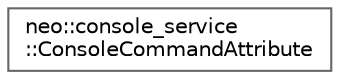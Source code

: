 digraph "Graphical Class Hierarchy"
{
 // LATEX_PDF_SIZE
  bgcolor="transparent";
  edge [fontname=Helvetica,fontsize=10,labelfontname=Helvetica,labelfontsize=10];
  node [fontname=Helvetica,fontsize=10,shape=box,height=0.2,width=0.4];
  rankdir="LR";
  Node0 [id="Node000000",label="neo::console_service\l::ConsoleCommandAttribute",height=0.2,width=0.4,color="grey40", fillcolor="white", style="filled",URL="$classneo_1_1console__service_1_1_console_command_attribute.html",tooltip="Attribute for console commands. Stores metadata about a console command including its name,..."];
}

